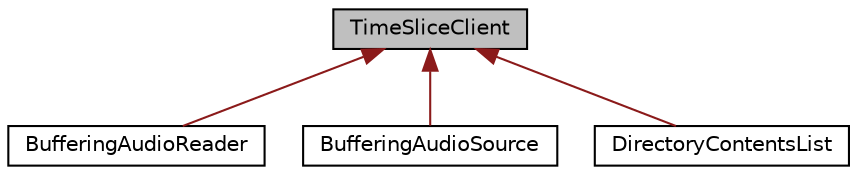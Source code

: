 digraph "TimeSliceClient"
{
  bgcolor="transparent";
  edge [fontname="Helvetica",fontsize="10",labelfontname="Helvetica",labelfontsize="10"];
  node [fontname="Helvetica",fontsize="10",shape=record];
  Node0 [label="TimeSliceClient",height=0.2,width=0.4,color="black", fillcolor="grey75", style="filled", fontcolor="black"];
  Node0 -> Node1 [dir="back",color="firebrick4",fontsize="10",style="solid",fontname="Helvetica"];
  Node1 [label="BufferingAudioReader",height=0.2,width=0.4,color="black",URL="$classBufferingAudioReader.html",tooltip="An AudioFormatReader that uses a background thread to pre-read data from another reader. "];
  Node0 -> Node2 [dir="back",color="firebrick4",fontsize="10",style="solid",fontname="Helvetica"];
  Node2 [label="BufferingAudioSource",height=0.2,width=0.4,color="black",URL="$classBufferingAudioSource.html",tooltip="An AudioSource which takes another source as input, and buffers it using a thread. "];
  Node0 -> Node3 [dir="back",color="firebrick4",fontsize="10",style="solid",fontname="Helvetica"];
  Node3 [label="DirectoryContentsList",height=0.2,width=0.4,color="black",URL="$classDirectoryContentsList.html",tooltip="A class to asynchronously scan for details about the files in a directory. "];
}
